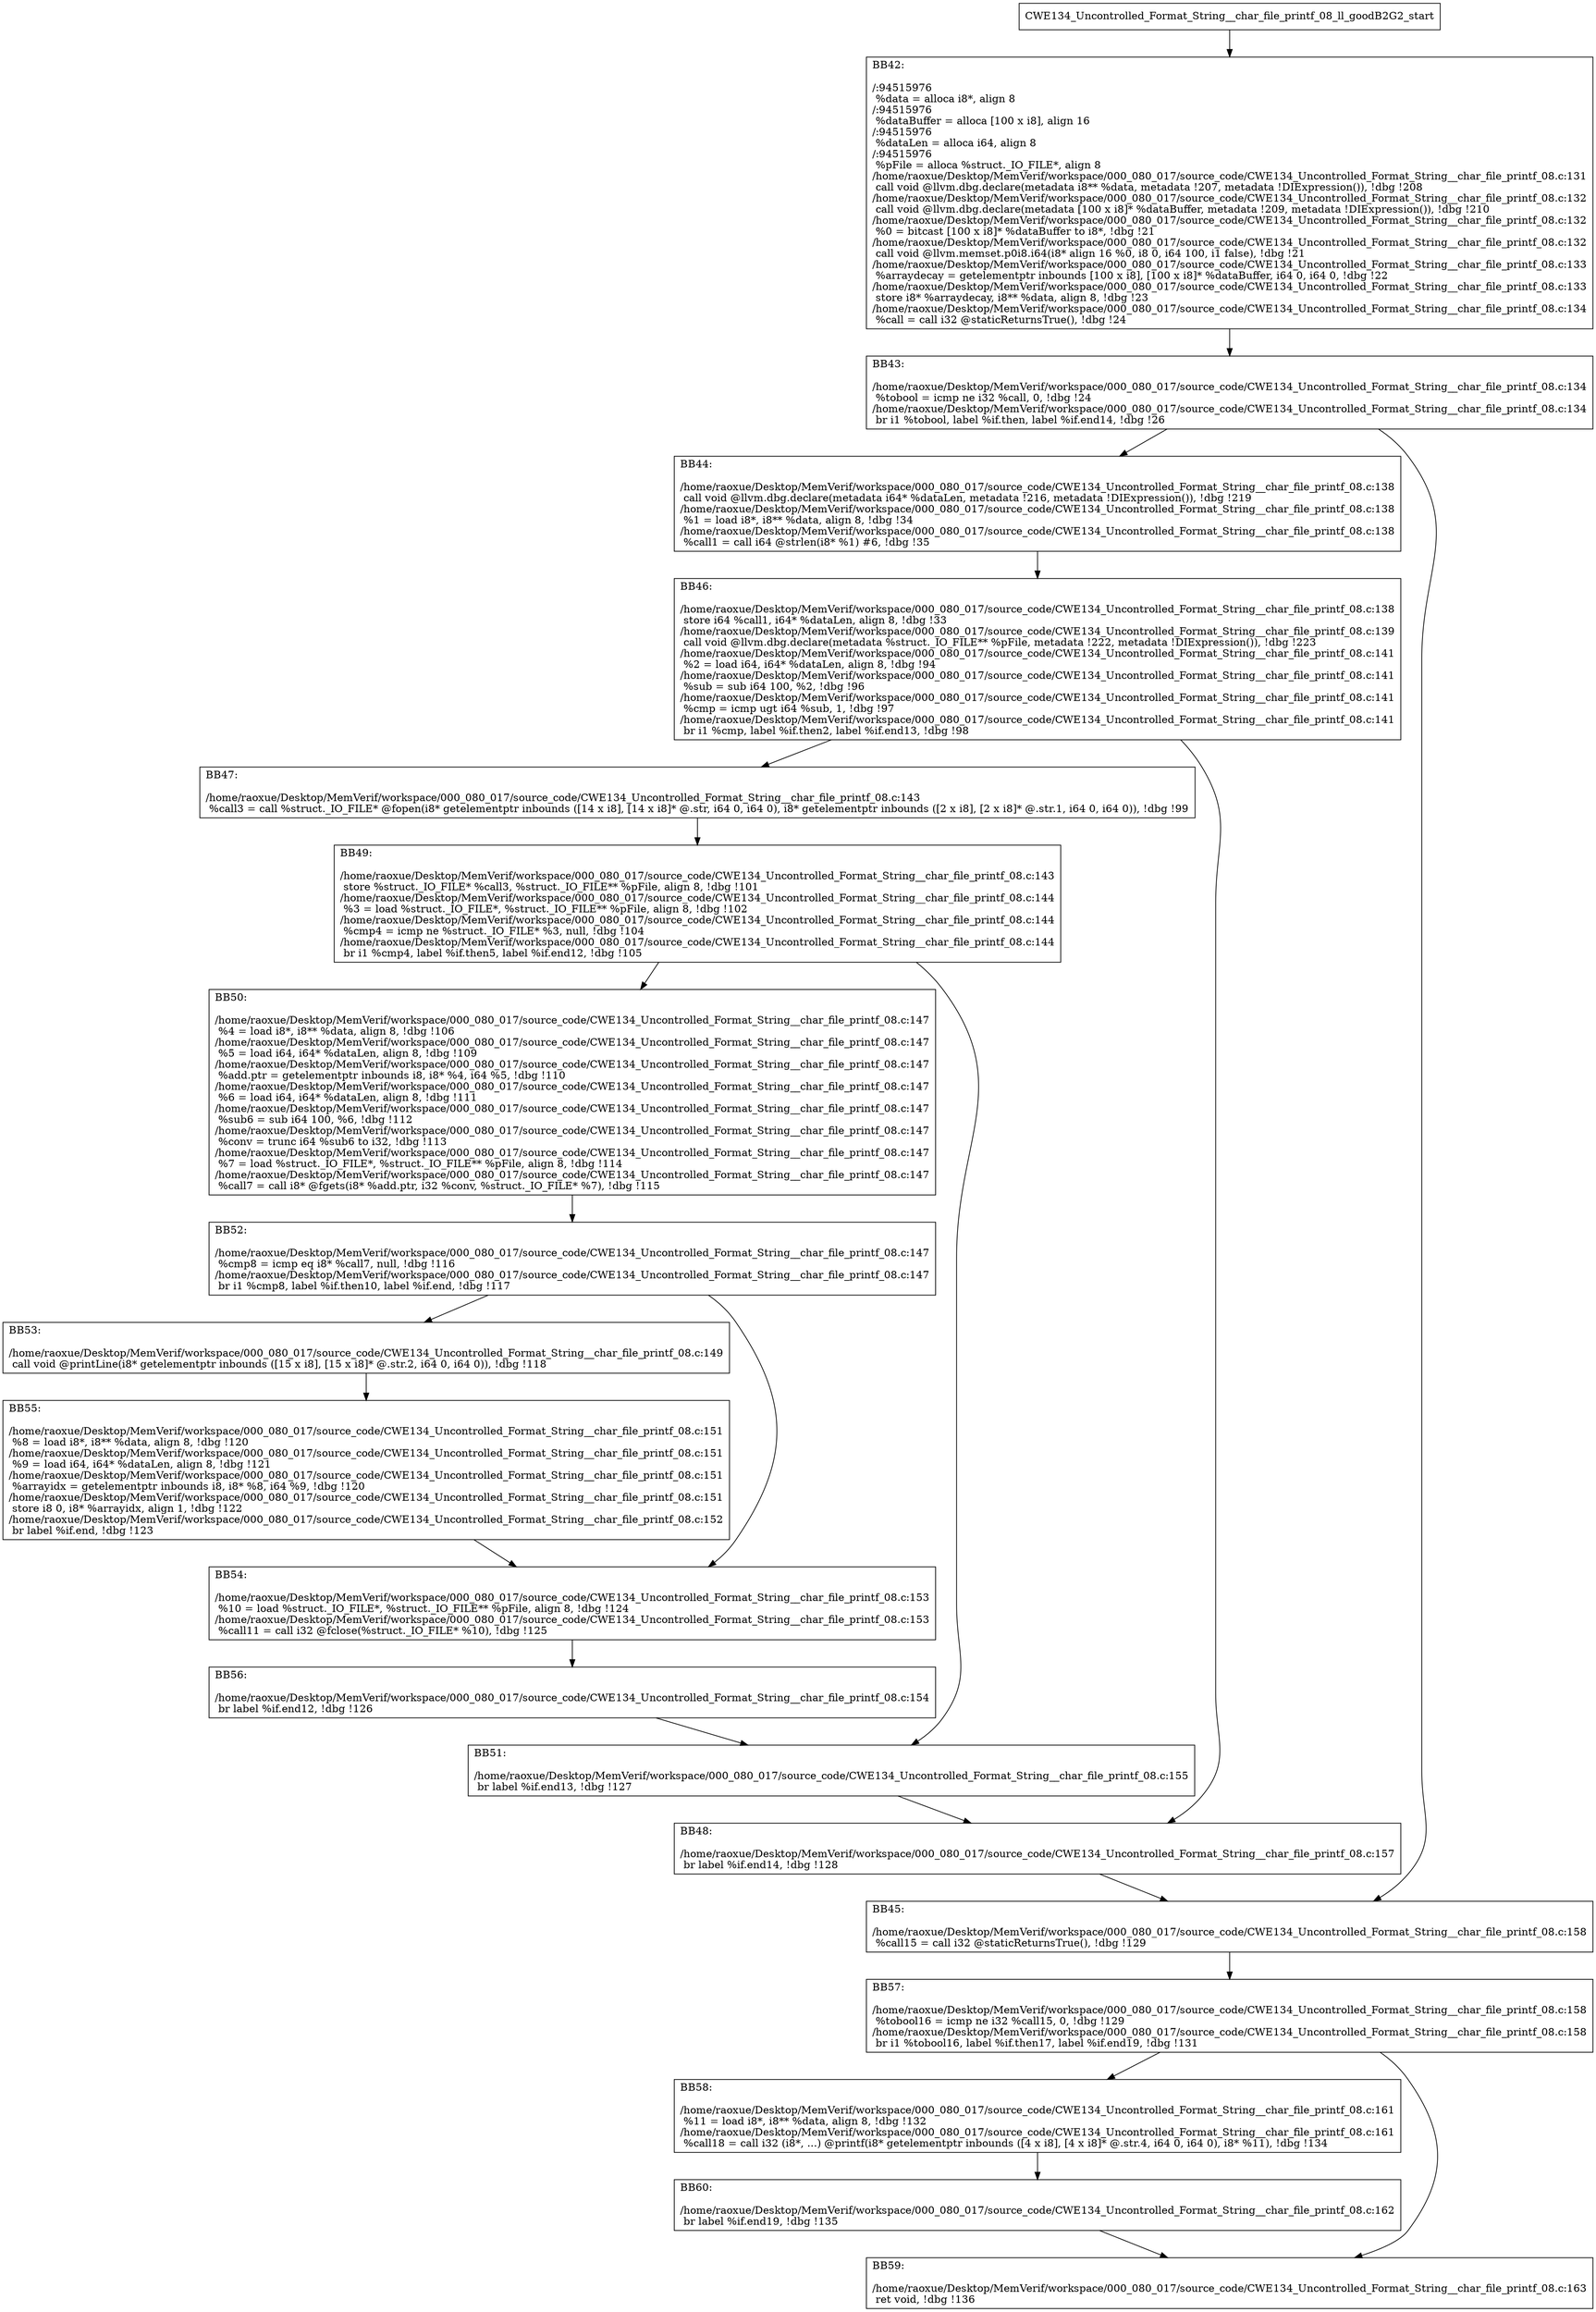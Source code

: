 digraph "CFG for'CWE134_Uncontrolled_Format_String__char_file_printf_08_ll_goodB2G2' function" {
	BBCWE134_Uncontrolled_Format_String__char_file_printf_08_ll_goodB2G2_start[shape=record,label="{CWE134_Uncontrolled_Format_String__char_file_printf_08_ll_goodB2G2_start}"];
	BBCWE134_Uncontrolled_Format_String__char_file_printf_08_ll_goodB2G2_start-> CWE134_Uncontrolled_Format_String__char_file_printf_08_ll_goodB2G2BB42;
	CWE134_Uncontrolled_Format_String__char_file_printf_08_ll_goodB2G2BB42 [shape=record, label="{BB42:\l\l/:94515976\l
  %data = alloca i8*, align 8\l
/:94515976\l
  %dataBuffer = alloca [100 x i8], align 16\l
/:94515976\l
  %dataLen = alloca i64, align 8\l
/:94515976\l
  %pFile = alloca %struct._IO_FILE*, align 8\l
/home/raoxue/Desktop/MemVerif/workspace/000_080_017/source_code/CWE134_Uncontrolled_Format_String__char_file_printf_08.c:131\l
  call void @llvm.dbg.declare(metadata i8** %data, metadata !207, metadata !DIExpression()), !dbg !208\l
/home/raoxue/Desktop/MemVerif/workspace/000_080_017/source_code/CWE134_Uncontrolled_Format_String__char_file_printf_08.c:132\l
  call void @llvm.dbg.declare(metadata [100 x i8]* %dataBuffer, metadata !209, metadata !DIExpression()), !dbg !210\l
/home/raoxue/Desktop/MemVerif/workspace/000_080_017/source_code/CWE134_Uncontrolled_Format_String__char_file_printf_08.c:132\l
  %0 = bitcast [100 x i8]* %dataBuffer to i8*, !dbg !21\l
/home/raoxue/Desktop/MemVerif/workspace/000_080_017/source_code/CWE134_Uncontrolled_Format_String__char_file_printf_08.c:132\l
  call void @llvm.memset.p0i8.i64(i8* align 16 %0, i8 0, i64 100, i1 false), !dbg !21\l
/home/raoxue/Desktop/MemVerif/workspace/000_080_017/source_code/CWE134_Uncontrolled_Format_String__char_file_printf_08.c:133\l
  %arraydecay = getelementptr inbounds [100 x i8], [100 x i8]* %dataBuffer, i64 0, i64 0, !dbg !22\l
/home/raoxue/Desktop/MemVerif/workspace/000_080_017/source_code/CWE134_Uncontrolled_Format_String__char_file_printf_08.c:133\l
  store i8* %arraydecay, i8** %data, align 8, !dbg !23\l
/home/raoxue/Desktop/MemVerif/workspace/000_080_017/source_code/CWE134_Uncontrolled_Format_String__char_file_printf_08.c:134\l
  %call = call i32 @staticReturnsTrue(), !dbg !24\l
}"];
	CWE134_Uncontrolled_Format_String__char_file_printf_08_ll_goodB2G2BB42-> CWE134_Uncontrolled_Format_String__char_file_printf_08_ll_goodB2G2BB43;
	CWE134_Uncontrolled_Format_String__char_file_printf_08_ll_goodB2G2BB43 [shape=record, label="{BB43:\l\l/home/raoxue/Desktop/MemVerif/workspace/000_080_017/source_code/CWE134_Uncontrolled_Format_String__char_file_printf_08.c:134\l
  %tobool = icmp ne i32 %call, 0, !dbg !24\l
/home/raoxue/Desktop/MemVerif/workspace/000_080_017/source_code/CWE134_Uncontrolled_Format_String__char_file_printf_08.c:134\l
  br i1 %tobool, label %if.then, label %if.end14, !dbg !26\l
}"];
	CWE134_Uncontrolled_Format_String__char_file_printf_08_ll_goodB2G2BB43-> CWE134_Uncontrolled_Format_String__char_file_printf_08_ll_goodB2G2BB44;
	CWE134_Uncontrolled_Format_String__char_file_printf_08_ll_goodB2G2BB43-> CWE134_Uncontrolled_Format_String__char_file_printf_08_ll_goodB2G2BB45;
	CWE134_Uncontrolled_Format_String__char_file_printf_08_ll_goodB2G2BB44 [shape=record, label="{BB44:\l\l/home/raoxue/Desktop/MemVerif/workspace/000_080_017/source_code/CWE134_Uncontrolled_Format_String__char_file_printf_08.c:138\l
  call void @llvm.dbg.declare(metadata i64* %dataLen, metadata !216, metadata !DIExpression()), !dbg !219\l
/home/raoxue/Desktop/MemVerif/workspace/000_080_017/source_code/CWE134_Uncontrolled_Format_String__char_file_printf_08.c:138\l
  %1 = load i8*, i8** %data, align 8, !dbg !34\l
/home/raoxue/Desktop/MemVerif/workspace/000_080_017/source_code/CWE134_Uncontrolled_Format_String__char_file_printf_08.c:138\l
  %call1 = call i64 @strlen(i8* %1) #6, !dbg !35\l
}"];
	CWE134_Uncontrolled_Format_String__char_file_printf_08_ll_goodB2G2BB44-> CWE134_Uncontrolled_Format_String__char_file_printf_08_ll_goodB2G2BB46;
	CWE134_Uncontrolled_Format_String__char_file_printf_08_ll_goodB2G2BB46 [shape=record, label="{BB46:\l\l/home/raoxue/Desktop/MemVerif/workspace/000_080_017/source_code/CWE134_Uncontrolled_Format_String__char_file_printf_08.c:138\l
  store i64 %call1, i64* %dataLen, align 8, !dbg !33\l
/home/raoxue/Desktop/MemVerif/workspace/000_080_017/source_code/CWE134_Uncontrolled_Format_String__char_file_printf_08.c:139\l
  call void @llvm.dbg.declare(metadata %struct._IO_FILE** %pFile, metadata !222, metadata !DIExpression()), !dbg !223\l
/home/raoxue/Desktop/MemVerif/workspace/000_080_017/source_code/CWE134_Uncontrolled_Format_String__char_file_printf_08.c:141\l
  %2 = load i64, i64* %dataLen, align 8, !dbg !94\l
/home/raoxue/Desktop/MemVerif/workspace/000_080_017/source_code/CWE134_Uncontrolled_Format_String__char_file_printf_08.c:141\l
  %sub = sub i64 100, %2, !dbg !96\l
/home/raoxue/Desktop/MemVerif/workspace/000_080_017/source_code/CWE134_Uncontrolled_Format_String__char_file_printf_08.c:141\l
  %cmp = icmp ugt i64 %sub, 1, !dbg !97\l
/home/raoxue/Desktop/MemVerif/workspace/000_080_017/source_code/CWE134_Uncontrolled_Format_String__char_file_printf_08.c:141\l
  br i1 %cmp, label %if.then2, label %if.end13, !dbg !98\l
}"];
	CWE134_Uncontrolled_Format_String__char_file_printf_08_ll_goodB2G2BB46-> CWE134_Uncontrolled_Format_String__char_file_printf_08_ll_goodB2G2BB47;
	CWE134_Uncontrolled_Format_String__char_file_printf_08_ll_goodB2G2BB46-> CWE134_Uncontrolled_Format_String__char_file_printf_08_ll_goodB2G2BB48;
	CWE134_Uncontrolled_Format_String__char_file_printf_08_ll_goodB2G2BB47 [shape=record, label="{BB47:\l\l/home/raoxue/Desktop/MemVerif/workspace/000_080_017/source_code/CWE134_Uncontrolled_Format_String__char_file_printf_08.c:143\l
  %call3 = call %struct._IO_FILE* @fopen(i8* getelementptr inbounds ([14 x i8], [14 x i8]* @.str, i64 0, i64 0), i8* getelementptr inbounds ([2 x i8], [2 x i8]* @.str.1, i64 0, i64 0)), !dbg !99\l
}"];
	CWE134_Uncontrolled_Format_String__char_file_printf_08_ll_goodB2G2BB47-> CWE134_Uncontrolled_Format_String__char_file_printf_08_ll_goodB2G2BB49;
	CWE134_Uncontrolled_Format_String__char_file_printf_08_ll_goodB2G2BB49 [shape=record, label="{BB49:\l\l/home/raoxue/Desktop/MemVerif/workspace/000_080_017/source_code/CWE134_Uncontrolled_Format_String__char_file_printf_08.c:143\l
  store %struct._IO_FILE* %call3, %struct._IO_FILE** %pFile, align 8, !dbg !101\l
/home/raoxue/Desktop/MemVerif/workspace/000_080_017/source_code/CWE134_Uncontrolled_Format_String__char_file_printf_08.c:144\l
  %3 = load %struct._IO_FILE*, %struct._IO_FILE** %pFile, align 8, !dbg !102\l
/home/raoxue/Desktop/MemVerif/workspace/000_080_017/source_code/CWE134_Uncontrolled_Format_String__char_file_printf_08.c:144\l
  %cmp4 = icmp ne %struct._IO_FILE* %3, null, !dbg !104\l
/home/raoxue/Desktop/MemVerif/workspace/000_080_017/source_code/CWE134_Uncontrolled_Format_String__char_file_printf_08.c:144\l
  br i1 %cmp4, label %if.then5, label %if.end12, !dbg !105\l
}"];
	CWE134_Uncontrolled_Format_String__char_file_printf_08_ll_goodB2G2BB49-> CWE134_Uncontrolled_Format_String__char_file_printf_08_ll_goodB2G2BB50;
	CWE134_Uncontrolled_Format_String__char_file_printf_08_ll_goodB2G2BB49-> CWE134_Uncontrolled_Format_String__char_file_printf_08_ll_goodB2G2BB51;
	CWE134_Uncontrolled_Format_String__char_file_printf_08_ll_goodB2G2BB50 [shape=record, label="{BB50:\l\l/home/raoxue/Desktop/MemVerif/workspace/000_080_017/source_code/CWE134_Uncontrolled_Format_String__char_file_printf_08.c:147\l
  %4 = load i8*, i8** %data, align 8, !dbg !106\l
/home/raoxue/Desktop/MemVerif/workspace/000_080_017/source_code/CWE134_Uncontrolled_Format_String__char_file_printf_08.c:147\l
  %5 = load i64, i64* %dataLen, align 8, !dbg !109\l
/home/raoxue/Desktop/MemVerif/workspace/000_080_017/source_code/CWE134_Uncontrolled_Format_String__char_file_printf_08.c:147\l
  %add.ptr = getelementptr inbounds i8, i8* %4, i64 %5, !dbg !110\l
/home/raoxue/Desktop/MemVerif/workspace/000_080_017/source_code/CWE134_Uncontrolled_Format_String__char_file_printf_08.c:147\l
  %6 = load i64, i64* %dataLen, align 8, !dbg !111\l
/home/raoxue/Desktop/MemVerif/workspace/000_080_017/source_code/CWE134_Uncontrolled_Format_String__char_file_printf_08.c:147\l
  %sub6 = sub i64 100, %6, !dbg !112\l
/home/raoxue/Desktop/MemVerif/workspace/000_080_017/source_code/CWE134_Uncontrolled_Format_String__char_file_printf_08.c:147\l
  %conv = trunc i64 %sub6 to i32, !dbg !113\l
/home/raoxue/Desktop/MemVerif/workspace/000_080_017/source_code/CWE134_Uncontrolled_Format_String__char_file_printf_08.c:147\l
  %7 = load %struct._IO_FILE*, %struct._IO_FILE** %pFile, align 8, !dbg !114\l
/home/raoxue/Desktop/MemVerif/workspace/000_080_017/source_code/CWE134_Uncontrolled_Format_String__char_file_printf_08.c:147\l
  %call7 = call i8* @fgets(i8* %add.ptr, i32 %conv, %struct._IO_FILE* %7), !dbg !115\l
}"];
	CWE134_Uncontrolled_Format_String__char_file_printf_08_ll_goodB2G2BB50-> CWE134_Uncontrolled_Format_String__char_file_printf_08_ll_goodB2G2BB52;
	CWE134_Uncontrolled_Format_String__char_file_printf_08_ll_goodB2G2BB52 [shape=record, label="{BB52:\l\l/home/raoxue/Desktop/MemVerif/workspace/000_080_017/source_code/CWE134_Uncontrolled_Format_String__char_file_printf_08.c:147\l
  %cmp8 = icmp eq i8* %call7, null, !dbg !116\l
/home/raoxue/Desktop/MemVerif/workspace/000_080_017/source_code/CWE134_Uncontrolled_Format_String__char_file_printf_08.c:147\l
  br i1 %cmp8, label %if.then10, label %if.end, !dbg !117\l
}"];
	CWE134_Uncontrolled_Format_String__char_file_printf_08_ll_goodB2G2BB52-> CWE134_Uncontrolled_Format_String__char_file_printf_08_ll_goodB2G2BB53;
	CWE134_Uncontrolled_Format_String__char_file_printf_08_ll_goodB2G2BB52-> CWE134_Uncontrolled_Format_String__char_file_printf_08_ll_goodB2G2BB54;
	CWE134_Uncontrolled_Format_String__char_file_printf_08_ll_goodB2G2BB53 [shape=record, label="{BB53:\l\l/home/raoxue/Desktop/MemVerif/workspace/000_080_017/source_code/CWE134_Uncontrolled_Format_String__char_file_printf_08.c:149\l
  call void @printLine(i8* getelementptr inbounds ([15 x i8], [15 x i8]* @.str.2, i64 0, i64 0)), !dbg !118\l
}"];
	CWE134_Uncontrolled_Format_String__char_file_printf_08_ll_goodB2G2BB53-> CWE134_Uncontrolled_Format_String__char_file_printf_08_ll_goodB2G2BB55;
	CWE134_Uncontrolled_Format_String__char_file_printf_08_ll_goodB2G2BB55 [shape=record, label="{BB55:\l\l/home/raoxue/Desktop/MemVerif/workspace/000_080_017/source_code/CWE134_Uncontrolled_Format_String__char_file_printf_08.c:151\l
  %8 = load i8*, i8** %data, align 8, !dbg !120\l
/home/raoxue/Desktop/MemVerif/workspace/000_080_017/source_code/CWE134_Uncontrolled_Format_String__char_file_printf_08.c:151\l
  %9 = load i64, i64* %dataLen, align 8, !dbg !121\l
/home/raoxue/Desktop/MemVerif/workspace/000_080_017/source_code/CWE134_Uncontrolled_Format_String__char_file_printf_08.c:151\l
  %arrayidx = getelementptr inbounds i8, i8* %8, i64 %9, !dbg !120\l
/home/raoxue/Desktop/MemVerif/workspace/000_080_017/source_code/CWE134_Uncontrolled_Format_String__char_file_printf_08.c:151\l
  store i8 0, i8* %arrayidx, align 1, !dbg !122\l
/home/raoxue/Desktop/MemVerif/workspace/000_080_017/source_code/CWE134_Uncontrolled_Format_String__char_file_printf_08.c:152\l
  br label %if.end, !dbg !123\l
}"];
	CWE134_Uncontrolled_Format_String__char_file_printf_08_ll_goodB2G2BB55-> CWE134_Uncontrolled_Format_String__char_file_printf_08_ll_goodB2G2BB54;
	CWE134_Uncontrolled_Format_String__char_file_printf_08_ll_goodB2G2BB54 [shape=record, label="{BB54:\l\l/home/raoxue/Desktop/MemVerif/workspace/000_080_017/source_code/CWE134_Uncontrolled_Format_String__char_file_printf_08.c:153\l
  %10 = load %struct._IO_FILE*, %struct._IO_FILE** %pFile, align 8, !dbg !124\l
/home/raoxue/Desktop/MemVerif/workspace/000_080_017/source_code/CWE134_Uncontrolled_Format_String__char_file_printf_08.c:153\l
  %call11 = call i32 @fclose(%struct._IO_FILE* %10), !dbg !125\l
}"];
	CWE134_Uncontrolled_Format_String__char_file_printf_08_ll_goodB2G2BB54-> CWE134_Uncontrolled_Format_String__char_file_printf_08_ll_goodB2G2BB56;
	CWE134_Uncontrolled_Format_String__char_file_printf_08_ll_goodB2G2BB56 [shape=record, label="{BB56:\l\l/home/raoxue/Desktop/MemVerif/workspace/000_080_017/source_code/CWE134_Uncontrolled_Format_String__char_file_printf_08.c:154\l
  br label %if.end12, !dbg !126\l
}"];
	CWE134_Uncontrolled_Format_String__char_file_printf_08_ll_goodB2G2BB56-> CWE134_Uncontrolled_Format_String__char_file_printf_08_ll_goodB2G2BB51;
	CWE134_Uncontrolled_Format_String__char_file_printf_08_ll_goodB2G2BB51 [shape=record, label="{BB51:\l\l/home/raoxue/Desktop/MemVerif/workspace/000_080_017/source_code/CWE134_Uncontrolled_Format_String__char_file_printf_08.c:155\l
  br label %if.end13, !dbg !127\l
}"];
	CWE134_Uncontrolled_Format_String__char_file_printf_08_ll_goodB2G2BB51-> CWE134_Uncontrolled_Format_String__char_file_printf_08_ll_goodB2G2BB48;
	CWE134_Uncontrolled_Format_String__char_file_printf_08_ll_goodB2G2BB48 [shape=record, label="{BB48:\l\l/home/raoxue/Desktop/MemVerif/workspace/000_080_017/source_code/CWE134_Uncontrolled_Format_String__char_file_printf_08.c:157\l
  br label %if.end14, !dbg !128\l
}"];
	CWE134_Uncontrolled_Format_String__char_file_printf_08_ll_goodB2G2BB48-> CWE134_Uncontrolled_Format_String__char_file_printf_08_ll_goodB2G2BB45;
	CWE134_Uncontrolled_Format_String__char_file_printf_08_ll_goodB2G2BB45 [shape=record, label="{BB45:\l\l/home/raoxue/Desktop/MemVerif/workspace/000_080_017/source_code/CWE134_Uncontrolled_Format_String__char_file_printf_08.c:158\l
  %call15 = call i32 @staticReturnsTrue(), !dbg !129\l
}"];
	CWE134_Uncontrolled_Format_String__char_file_printf_08_ll_goodB2G2BB45-> CWE134_Uncontrolled_Format_String__char_file_printf_08_ll_goodB2G2BB57;
	CWE134_Uncontrolled_Format_String__char_file_printf_08_ll_goodB2G2BB57 [shape=record, label="{BB57:\l\l/home/raoxue/Desktop/MemVerif/workspace/000_080_017/source_code/CWE134_Uncontrolled_Format_String__char_file_printf_08.c:158\l
  %tobool16 = icmp ne i32 %call15, 0, !dbg !129\l
/home/raoxue/Desktop/MemVerif/workspace/000_080_017/source_code/CWE134_Uncontrolled_Format_String__char_file_printf_08.c:158\l
  br i1 %tobool16, label %if.then17, label %if.end19, !dbg !131\l
}"];
	CWE134_Uncontrolled_Format_String__char_file_printf_08_ll_goodB2G2BB57-> CWE134_Uncontrolled_Format_String__char_file_printf_08_ll_goodB2G2BB58;
	CWE134_Uncontrolled_Format_String__char_file_printf_08_ll_goodB2G2BB57-> CWE134_Uncontrolled_Format_String__char_file_printf_08_ll_goodB2G2BB59;
	CWE134_Uncontrolled_Format_String__char_file_printf_08_ll_goodB2G2BB58 [shape=record, label="{BB58:\l\l/home/raoxue/Desktop/MemVerif/workspace/000_080_017/source_code/CWE134_Uncontrolled_Format_String__char_file_printf_08.c:161\l
  %11 = load i8*, i8** %data, align 8, !dbg !132\l
/home/raoxue/Desktop/MemVerif/workspace/000_080_017/source_code/CWE134_Uncontrolled_Format_String__char_file_printf_08.c:161\l
  %call18 = call i32 (i8*, ...) @printf(i8* getelementptr inbounds ([4 x i8], [4 x i8]* @.str.4, i64 0, i64 0), i8* %11), !dbg !134\l
}"];
	CWE134_Uncontrolled_Format_String__char_file_printf_08_ll_goodB2G2BB58-> CWE134_Uncontrolled_Format_String__char_file_printf_08_ll_goodB2G2BB60;
	CWE134_Uncontrolled_Format_String__char_file_printf_08_ll_goodB2G2BB60 [shape=record, label="{BB60:\l\l/home/raoxue/Desktop/MemVerif/workspace/000_080_017/source_code/CWE134_Uncontrolled_Format_String__char_file_printf_08.c:162\l
  br label %if.end19, !dbg !135\l
}"];
	CWE134_Uncontrolled_Format_String__char_file_printf_08_ll_goodB2G2BB60-> CWE134_Uncontrolled_Format_String__char_file_printf_08_ll_goodB2G2BB59;
	CWE134_Uncontrolled_Format_String__char_file_printf_08_ll_goodB2G2BB59 [shape=record, label="{BB59:\l\l/home/raoxue/Desktop/MemVerif/workspace/000_080_017/source_code/CWE134_Uncontrolled_Format_String__char_file_printf_08.c:163\l
  ret void, !dbg !136\l
}"];
}
